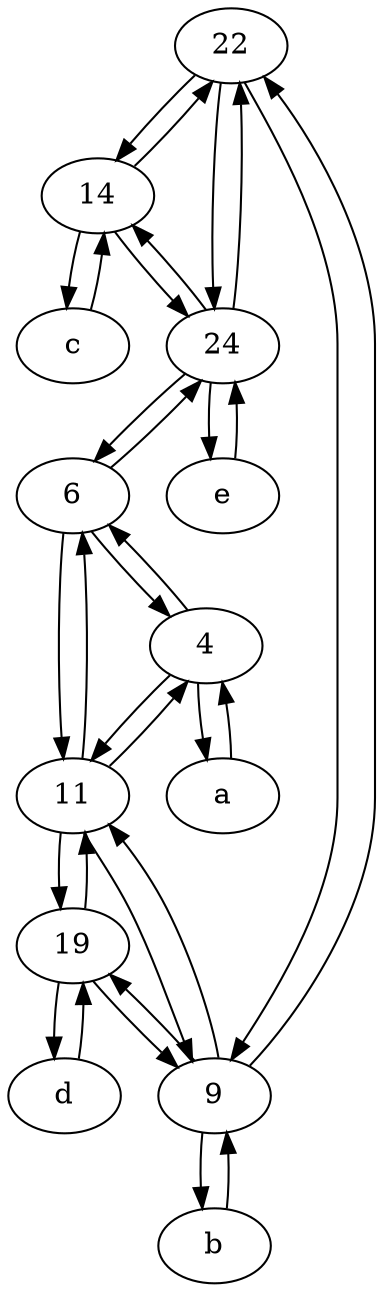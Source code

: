digraph  {
	22;
	d [pos="20,30!"];
	e [pos="30,50!"];
	6;
	14;
	9;
	b [pos="50,20!"];
	4;
	c [pos="20,10!"];
	a [pos="40,10!"];
	24;
	11;
	19;
	22 -> 24;
	24 -> e;
	c -> 14;
	b -> 9;
	24 -> 14;
	22 -> 9;
	a -> 4;
	11 -> 6;
	d -> 19;
	14 -> c;
	19 -> 11;
	4 -> a;
	9 -> 19;
	e -> 24;
	19 -> 9;
	6 -> 24;
	24 -> 6;
	9 -> b;
	11 -> 9;
	11 -> 4;
	11 -> 19;
	9 -> 11;
	14 -> 22;
	9 -> 22;
	4 -> 6;
	19 -> d;
	24 -> 22;
	6 -> 11;
	4 -> 11;
	22 -> 14;
	14 -> 24;
	6 -> 4;

	}